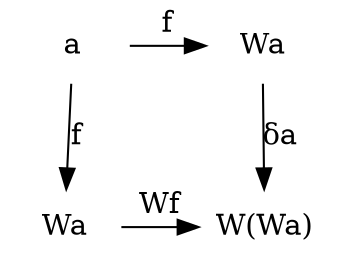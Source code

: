 digraph {
  node [shape=plaintext]

  a [label="a"]
  WaTR [label="Wa"]
  WaBL [label="Wa"]
  WWa [label="W(Wa)"]

  { rank=same WaBL a }
  { rank=same WWa WaTR }

  a -> WaTR [label="f"]
  a -> WaBL [label="f"]
  WaTR -> WWa [label="Wf"]
  WaBL -> WWa [label="δa"]
}
